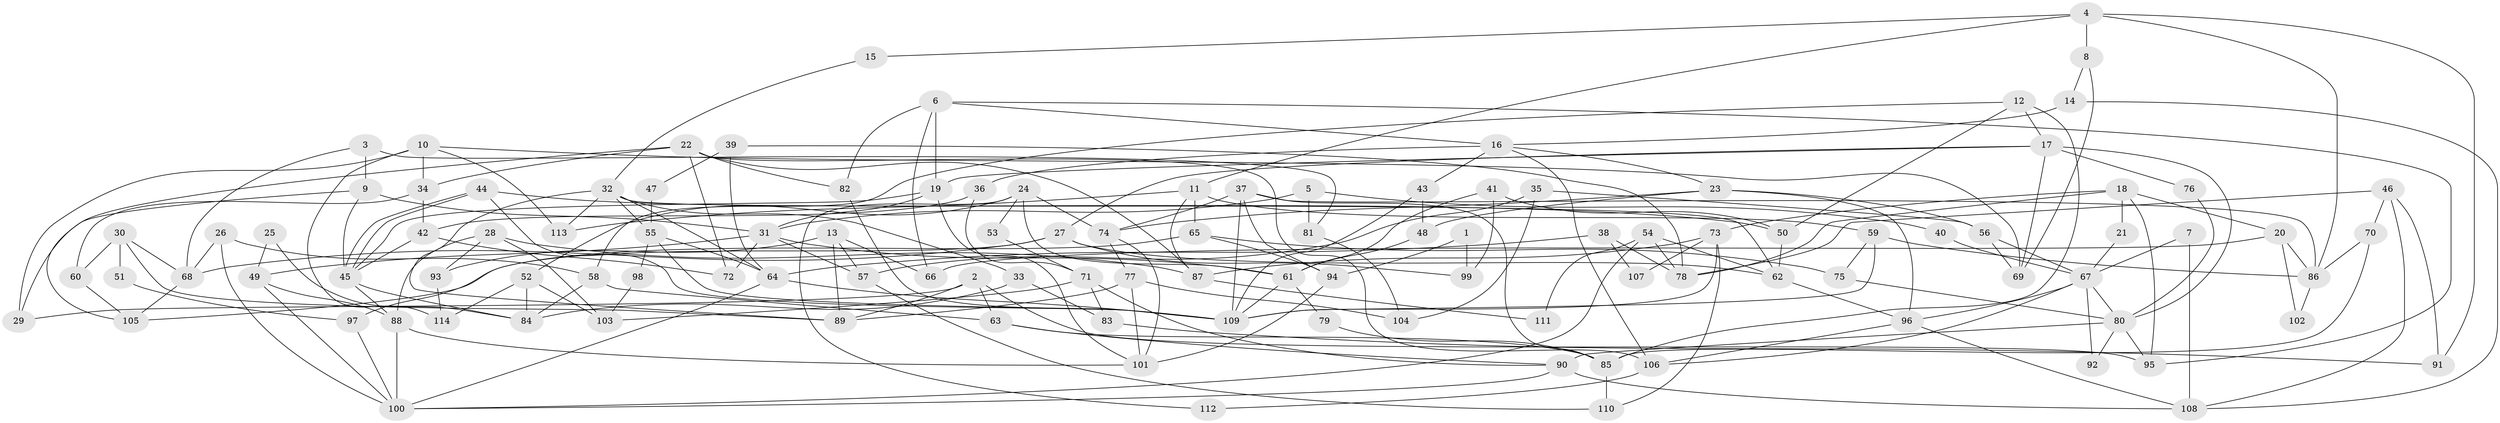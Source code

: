 // coarse degree distribution, {2: 0.11764705882352941, 15: 0.014705882352941176, 9: 0.04411764705882353, 6: 0.08823529411764706, 3: 0.20588235294117646, 11: 0.029411764705882353, 7: 0.058823529411764705, 4: 0.1323529411764706, 8: 0.029411764705882353, 5: 0.25, 17: 0.014705882352941176, 10: 0.014705882352941176}
// Generated by graph-tools (version 1.1) at 2025/19/03/04/25 18:19:03]
// undirected, 114 vertices, 228 edges
graph export_dot {
graph [start="1"]
  node [color=gray90,style=filled];
  1;
  2;
  3;
  4;
  5;
  6;
  7;
  8;
  9;
  10;
  11;
  12;
  13;
  14;
  15;
  16;
  17;
  18;
  19;
  20;
  21;
  22;
  23;
  24;
  25;
  26;
  27;
  28;
  29;
  30;
  31;
  32;
  33;
  34;
  35;
  36;
  37;
  38;
  39;
  40;
  41;
  42;
  43;
  44;
  45;
  46;
  47;
  48;
  49;
  50;
  51;
  52;
  53;
  54;
  55;
  56;
  57;
  58;
  59;
  60;
  61;
  62;
  63;
  64;
  65;
  66;
  67;
  68;
  69;
  70;
  71;
  72;
  73;
  74;
  75;
  76;
  77;
  78;
  79;
  80;
  81;
  82;
  83;
  84;
  85;
  86;
  87;
  88;
  89;
  90;
  91;
  92;
  93;
  94;
  95;
  96;
  97;
  98;
  99;
  100;
  101;
  102;
  103;
  104;
  105;
  106;
  107;
  108;
  109;
  110;
  111;
  112;
  113;
  114;
  1 -- 99;
  1 -- 94;
  2 -- 29;
  2 -- 95;
  2 -- 63;
  2 -- 89;
  3 -- 9;
  3 -- 68;
  3 -- 81;
  4 -- 86;
  4 -- 11;
  4 -- 8;
  4 -- 15;
  4 -- 91;
  5 -- 81;
  5 -- 31;
  5 -- 40;
  6 -- 82;
  6 -- 19;
  6 -- 16;
  6 -- 66;
  6 -- 95;
  7 -- 108;
  7 -- 67;
  8 -- 14;
  8 -- 69;
  9 -- 45;
  9 -- 31;
  9 -- 29;
  10 -- 69;
  10 -- 113;
  10 -- 29;
  10 -- 34;
  10 -- 114;
  11 -- 65;
  11 -- 87;
  11 -- 59;
  11 -- 113;
  12 -- 85;
  12 -- 58;
  12 -- 17;
  12 -- 50;
  13 -- 89;
  13 -- 66;
  13 -- 57;
  13 -- 93;
  14 -- 108;
  14 -- 16;
  15 -- 32;
  16 -- 43;
  16 -- 23;
  16 -- 36;
  16 -- 106;
  17 -- 19;
  17 -- 27;
  17 -- 69;
  17 -- 76;
  17 -- 80;
  18 -- 73;
  18 -- 95;
  18 -- 20;
  18 -- 21;
  18 -- 78;
  19 -- 101;
  19 -- 31;
  19 -- 45;
  20 -- 86;
  20 -- 66;
  20 -- 102;
  21 -- 67;
  22 -- 105;
  22 -- 72;
  22 -- 34;
  22 -- 82;
  22 -- 87;
  22 -- 106;
  23 -- 96;
  23 -- 48;
  23 -- 56;
  23 -- 74;
  24 -- 74;
  24 -- 52;
  24 -- 53;
  24 -- 61;
  24 -- 112;
  25 -- 49;
  25 -- 84;
  26 -- 58;
  26 -- 68;
  26 -- 100;
  27 -- 62;
  27 -- 68;
  27 -- 97;
  27 -- 99;
  28 -- 87;
  28 -- 88;
  28 -- 93;
  28 -- 103;
  30 -- 89;
  30 -- 68;
  30 -- 51;
  30 -- 60;
  31 -- 61;
  31 -- 49;
  31 -- 57;
  31 -- 72;
  32 -- 62;
  32 -- 64;
  32 -- 33;
  32 -- 55;
  32 -- 89;
  32 -- 113;
  33 -- 84;
  33 -- 83;
  34 -- 42;
  34 -- 60;
  35 -- 57;
  35 -- 56;
  35 -- 104;
  36 -- 42;
  36 -- 71;
  37 -- 109;
  37 -- 74;
  37 -- 85;
  37 -- 86;
  37 -- 94;
  38 -- 78;
  38 -- 64;
  38 -- 107;
  39 -- 64;
  39 -- 78;
  39 -- 47;
  40 -- 67;
  41 -- 61;
  41 -- 50;
  41 -- 99;
  42 -- 45;
  42 -- 72;
  43 -- 109;
  43 -- 48;
  44 -- 50;
  44 -- 45;
  44 -- 45;
  44 -- 109;
  45 -- 84;
  45 -- 88;
  46 -- 70;
  46 -- 91;
  46 -- 78;
  46 -- 108;
  47 -- 55;
  48 -- 61;
  49 -- 88;
  49 -- 100;
  50 -- 62;
  51 -- 97;
  52 -- 103;
  52 -- 114;
  52 -- 84;
  53 -- 71;
  54 -- 78;
  54 -- 100;
  54 -- 62;
  54 -- 111;
  55 -- 109;
  55 -- 64;
  55 -- 98;
  56 -- 69;
  56 -- 67;
  57 -- 110;
  58 -- 63;
  58 -- 84;
  59 -- 109;
  59 -- 75;
  59 -- 86;
  60 -- 105;
  61 -- 109;
  61 -- 79;
  62 -- 96;
  63 -- 90;
  63 -- 85;
  64 -- 100;
  64 -- 109;
  65 -- 94;
  65 -- 75;
  65 -- 105;
  67 -- 106;
  67 -- 80;
  67 -- 92;
  67 -- 96;
  68 -- 105;
  70 -- 86;
  70 -- 85;
  71 -- 90;
  71 -- 83;
  71 -- 103;
  73 -- 110;
  73 -- 109;
  73 -- 87;
  73 -- 107;
  74 -- 101;
  74 -- 77;
  75 -- 80;
  76 -- 80;
  77 -- 89;
  77 -- 101;
  77 -- 104;
  79 -- 85;
  80 -- 90;
  80 -- 92;
  80 -- 95;
  81 -- 104;
  82 -- 109;
  83 -- 91;
  85 -- 110;
  86 -- 102;
  87 -- 111;
  88 -- 100;
  88 -- 101;
  90 -- 108;
  90 -- 100;
  93 -- 114;
  94 -- 101;
  96 -- 106;
  96 -- 108;
  97 -- 100;
  98 -- 103;
  106 -- 112;
}
